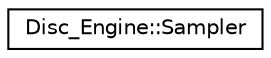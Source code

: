 digraph "Graphical Class Hierarchy"
{
  edge [fontname="Helvetica",fontsize="10",labelfontname="Helvetica",labelfontsize="10"];
  node [fontname="Helvetica",fontsize="10",shape=record];
  rankdir="LR";
  Node0 [label="Disc_Engine::Sampler",height=0.2,width=0.4,color="black", fillcolor="white", style="filled",URL="$struct_disc___engine_1_1_sampler.html"];
}
